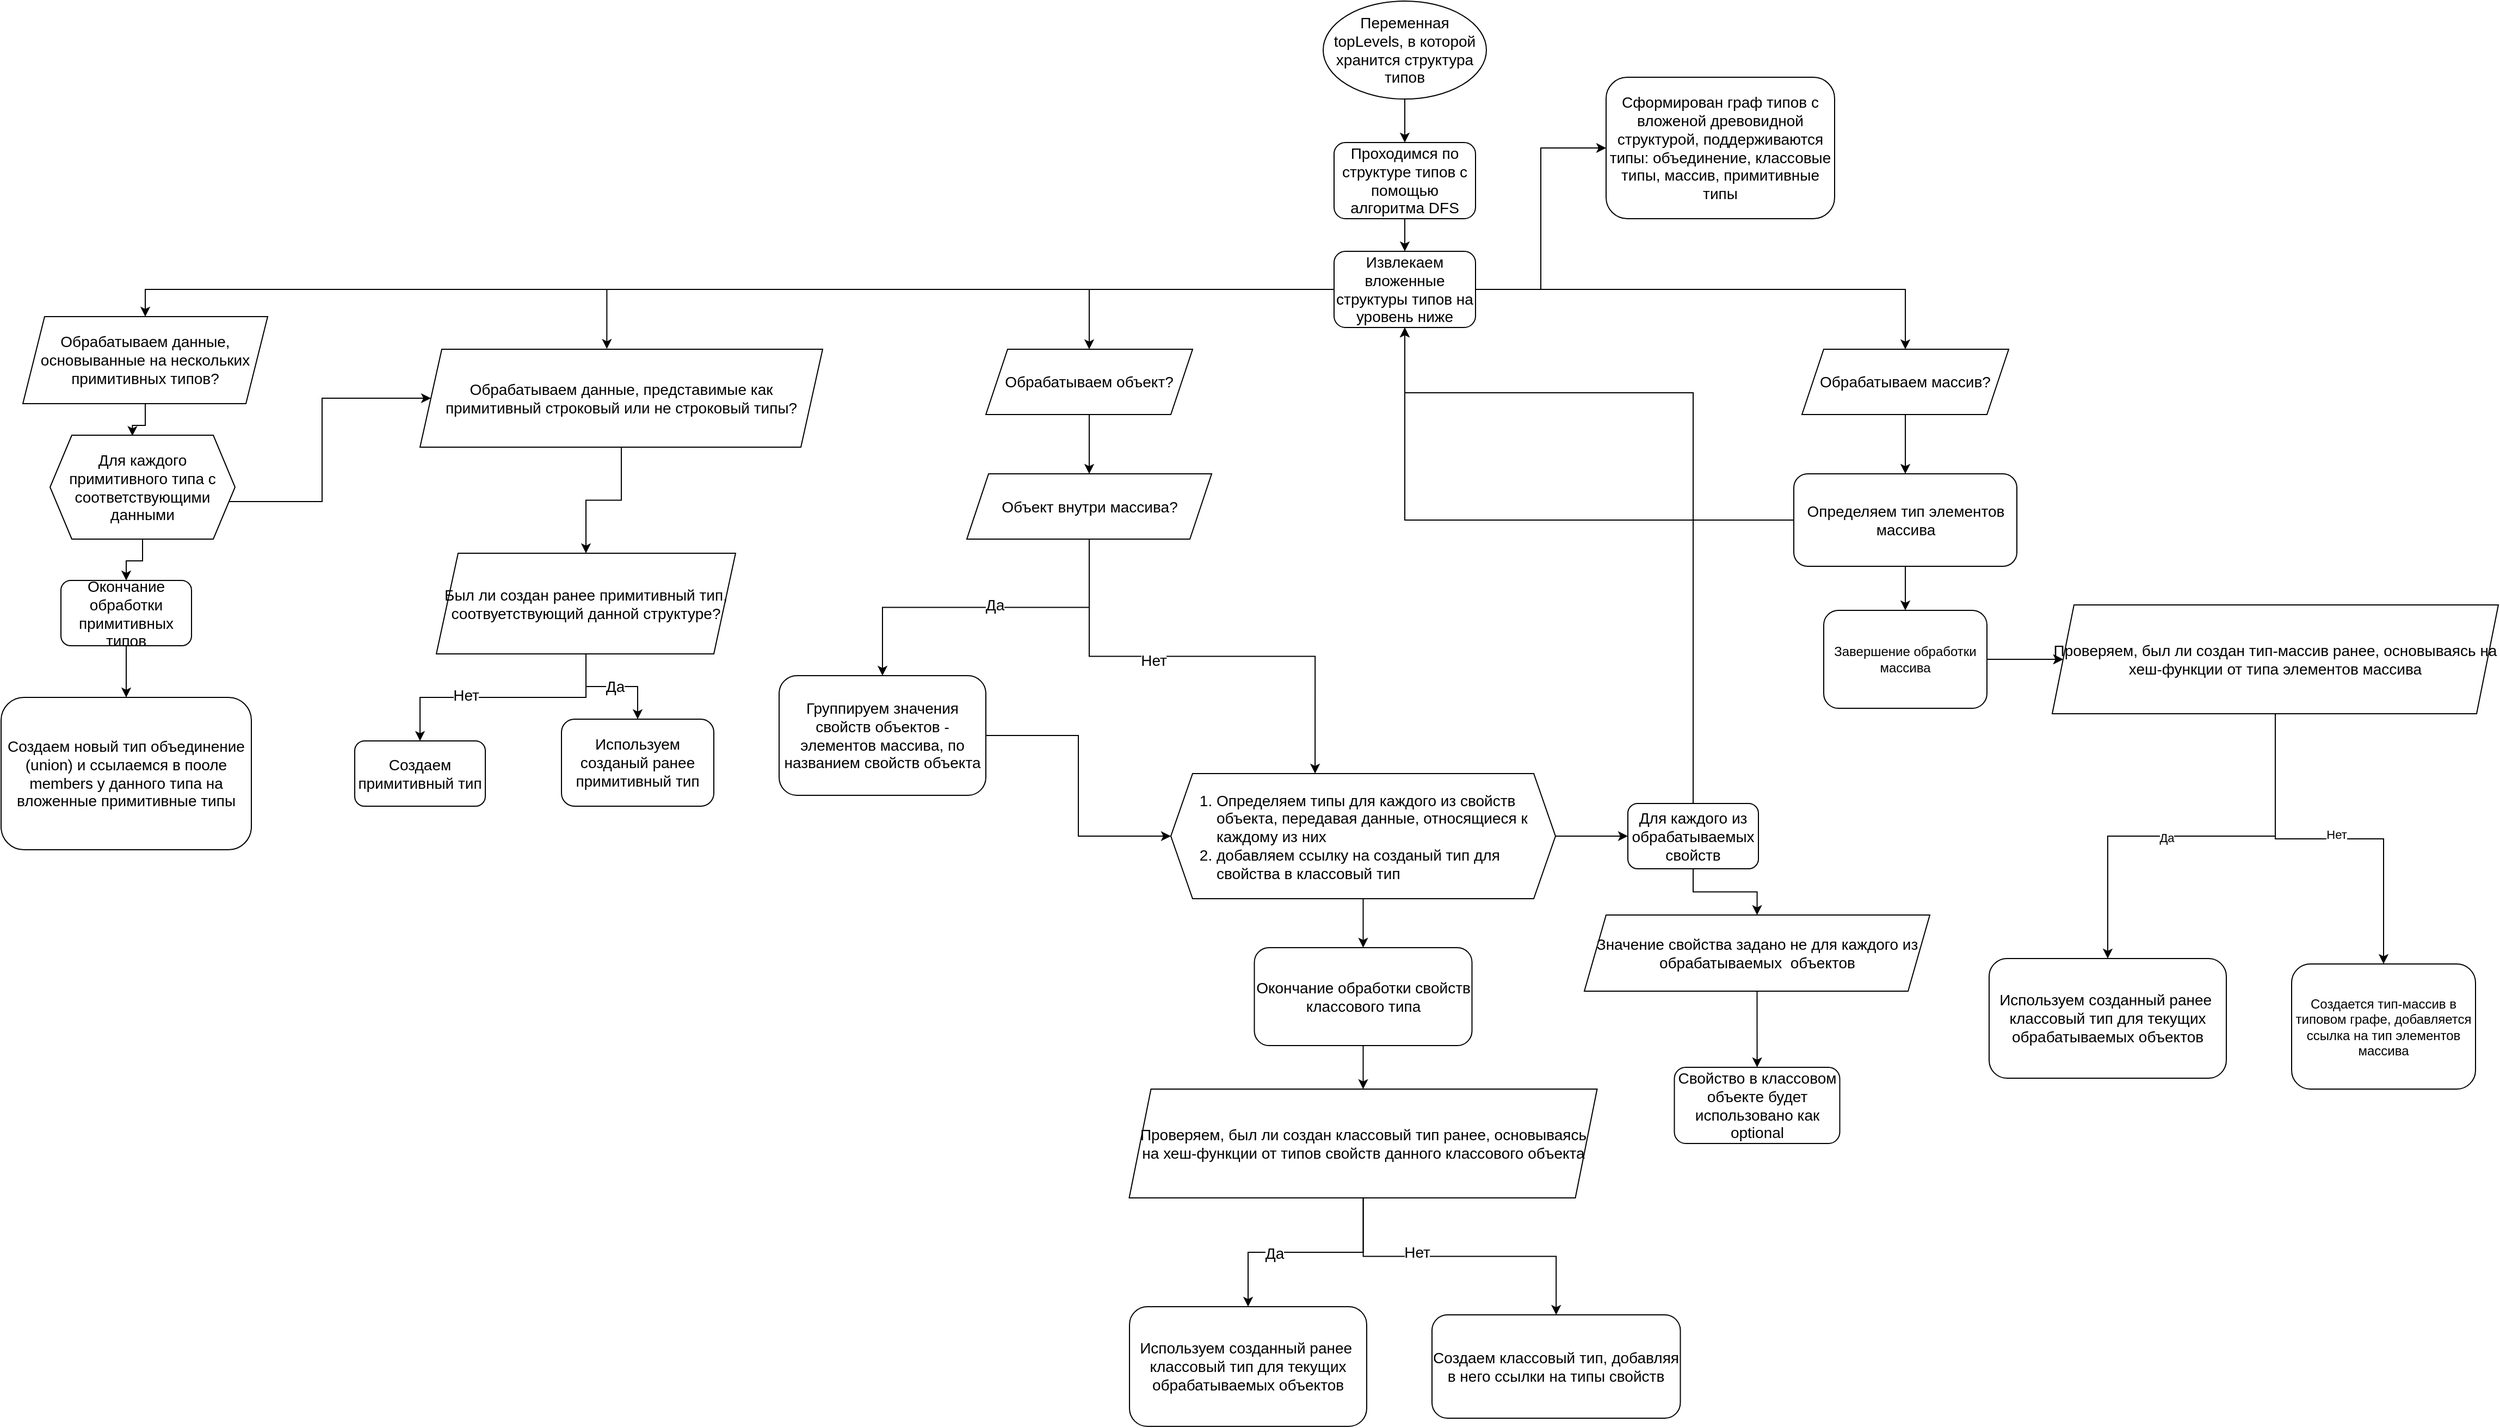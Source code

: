<mxfile version="24.4.2" type="github">
  <diagram name="Page-1" id="1g6iJyspXUJ4lVBro7co">
    <mxGraphModel dx="2263" dy="736" grid="1" gridSize="10" guides="1" tooltips="1" connect="1" arrows="1" fold="1" page="1" pageScale="1" pageWidth="827" pageHeight="1169" math="0" shadow="0">
      <root>
        <mxCell id="0" />
        <mxCell id="1" parent="0" />
        <mxCell id="02Kn7gCLsv_7Pjf7zpuO-2" style="edgeStyle=orthogonalEdgeStyle;rounded=0;orthogonalLoop=1;jettySize=auto;html=1;entryX=0.5;entryY=0;entryDx=0;entryDy=0;fontSize=14;" parent="1" source="02Kn7gCLsv_7Pjf7zpuO-1" target="02Kn7gCLsv_7Pjf7zpuO-3" edge="1">
          <mxGeometry relative="1" as="geometry">
            <mxPoint x="360" y="320" as="targetPoint" />
          </mxGeometry>
        </mxCell>
        <mxCell id="02Kn7gCLsv_7Pjf7zpuO-1" value="Переменная topLevels, в которой хранится структура типов" style="ellipse;whiteSpace=wrap;html=1;fontSize=14;" parent="1" vertex="1">
          <mxGeometry x="520" y="80" width="150" height="90" as="geometry" />
        </mxCell>
        <mxCell id="02Kn7gCLsv_7Pjf7zpuO-21" style="edgeStyle=orthogonalEdgeStyle;rounded=0;orthogonalLoop=1;jettySize=auto;html=1;entryX=0.5;entryY=0;entryDx=0;entryDy=0;fontSize=14;" parent="1" source="02Kn7gCLsv_7Pjf7zpuO-3" target="02Kn7gCLsv_7Pjf7zpuO-4" edge="1">
          <mxGeometry relative="1" as="geometry" />
        </mxCell>
        <mxCell id="02Kn7gCLsv_7Pjf7zpuO-3" value="Проходимся по структуре типов с помощью алгоритма DFS" style="rounded=1;whiteSpace=wrap;html=1;fontSize=14;" parent="1" vertex="1">
          <mxGeometry x="530" y="210" width="130" height="70" as="geometry" />
        </mxCell>
        <mxCell id="02Kn7gCLsv_7Pjf7zpuO-7" style="edgeStyle=orthogonalEdgeStyle;rounded=0;orthogonalLoop=1;jettySize=auto;html=1;fontSize=14;" parent="1" source="02Kn7gCLsv_7Pjf7zpuO-4" target="02Kn7gCLsv_7Pjf7zpuO-12" edge="1">
          <mxGeometry relative="1" as="geometry">
            <mxPoint x="240" y="490" as="targetPoint" />
          </mxGeometry>
        </mxCell>
        <mxCell id="02Kn7gCLsv_7Pjf7zpuO-63" style="edgeStyle=orthogonalEdgeStyle;rounded=0;orthogonalLoop=1;jettySize=auto;html=1;entryX=0.5;entryY=0;entryDx=0;entryDy=0;fontSize=14;" parent="1" source="02Kn7gCLsv_7Pjf7zpuO-4" target="02Kn7gCLsv_7Pjf7zpuO-42" edge="1">
          <mxGeometry relative="1" as="geometry" />
        </mxCell>
        <mxCell id="02Kn7gCLsv_7Pjf7zpuO-85" style="edgeStyle=orthogonalEdgeStyle;rounded=0;orthogonalLoop=1;jettySize=auto;html=1;entryX=0.5;entryY=0;entryDx=0;entryDy=0;fontSize=14;" parent="1" source="02Kn7gCLsv_7Pjf7zpuO-4" target="02Kn7gCLsv_7Pjf7zpuO-19" edge="1">
          <mxGeometry relative="1" as="geometry" />
        </mxCell>
        <mxCell id="ybFJ6NvRLtgS1pNJfpIo-4" style="edgeStyle=orthogonalEdgeStyle;rounded=0;orthogonalLoop=1;jettySize=auto;html=1;entryX=0;entryY=0.5;entryDx=0;entryDy=0;fontSize=14;" parent="1" source="02Kn7gCLsv_7Pjf7zpuO-4" target="ybFJ6NvRLtgS1pNJfpIo-3" edge="1">
          <mxGeometry relative="1" as="geometry" />
        </mxCell>
        <mxCell id="02Kn7gCLsv_7Pjf7zpuO-4" value="Извлекаем вложенные структуры типов на уровень ниже" style="rounded=1;whiteSpace=wrap;html=1;fontSize=14;" parent="1" vertex="1">
          <mxGeometry x="530" y="310" width="130" height="70" as="geometry" />
        </mxCell>
        <mxCell id="02Kn7gCLsv_7Pjf7zpuO-51" style="edgeStyle=orthogonalEdgeStyle;rounded=0;orthogonalLoop=1;jettySize=auto;html=1;entryX=0.5;entryY=0;entryDx=0;entryDy=0;fontSize=14;" parent="1" source="02Kn7gCLsv_7Pjf7zpuO-9" target="02Kn7gCLsv_7Pjf7zpuO-47" edge="1">
          <mxGeometry relative="1" as="geometry" />
        </mxCell>
        <mxCell id="02Kn7gCLsv_7Pjf7zpuO-9" value="Обрабатываем данные, представимые как примитивный строковый или не строковый типы?" style="shape=parallelogram;perimeter=parallelogramPerimeter;whiteSpace=wrap;html=1;fixedSize=1;fontSize=14;" parent="1" vertex="1">
          <mxGeometry x="-310" y="400" width="370" height="90" as="geometry" />
        </mxCell>
        <mxCell id="02Kn7gCLsv_7Pjf7zpuO-13" style="edgeStyle=orthogonalEdgeStyle;rounded=0;orthogonalLoop=1;jettySize=auto;html=1;entryX=0.5;entryY=0;entryDx=0;entryDy=0;fontSize=14;" parent="1" source="02Kn7gCLsv_7Pjf7zpuO-12" target="02Kn7gCLsv_7Pjf7zpuO-18" edge="1">
          <mxGeometry relative="1" as="geometry">
            <mxPoint x="525" y="580" as="targetPoint" />
          </mxGeometry>
        </mxCell>
        <mxCell id="02Kn7gCLsv_7Pjf7zpuO-12" value="Обрабатываем объект?" style="shape=parallelogram;perimeter=parallelogramPerimeter;whiteSpace=wrap;html=1;fixedSize=1;fontSize=14;" parent="1" vertex="1">
          <mxGeometry x="210" y="400" width="190" height="60" as="geometry" />
        </mxCell>
        <mxCell id="02Kn7gCLsv_7Pjf7zpuO-27" style="edgeStyle=orthogonalEdgeStyle;rounded=0;orthogonalLoop=1;jettySize=auto;html=1;fontSize=14;" parent="1" source="02Kn7gCLsv_7Pjf7zpuO-17" target="02Kn7gCLsv_7Pjf7zpuO-26" edge="1">
          <mxGeometry relative="1" as="geometry" />
        </mxCell>
        <mxCell id="02Kn7gCLsv_7Pjf7zpuO-17" value="Группируем значения свойств объектов - элементов массива, по названием свойств объекта" style="rounded=1;whiteSpace=wrap;html=1;fontSize=14;" parent="1" vertex="1">
          <mxGeometry x="20" y="700" width="190" height="110" as="geometry" />
        </mxCell>
        <mxCell id="02Kn7gCLsv_7Pjf7zpuO-20" style="edgeStyle=orthogonalEdgeStyle;rounded=0;orthogonalLoop=1;jettySize=auto;html=1;entryX=0.5;entryY=0;entryDx=0;entryDy=0;fontSize=14;" parent="1" source="02Kn7gCLsv_7Pjf7zpuO-18" target="02Kn7gCLsv_7Pjf7zpuO-17" edge="1">
          <mxGeometry relative="1" as="geometry" />
        </mxCell>
        <mxCell id="02Kn7gCLsv_7Pjf7zpuO-29" value="Да" style="edgeLabel;html=1;align=center;verticalAlign=middle;resizable=0;points=[];fontSize=14;" parent="02Kn7gCLsv_7Pjf7zpuO-20" vertex="1" connectable="0">
          <mxGeometry x="-0.048" y="-3" relative="1" as="geometry">
            <mxPoint as="offset" />
          </mxGeometry>
        </mxCell>
        <mxCell id="02Kn7gCLsv_7Pjf7zpuO-65" style="edgeStyle=orthogonalEdgeStyle;rounded=0;orthogonalLoop=1;jettySize=auto;html=1;entryX=0.375;entryY=0;entryDx=0;entryDy=0;fontSize=14;" parent="1" source="02Kn7gCLsv_7Pjf7zpuO-18" target="02Kn7gCLsv_7Pjf7zpuO-26" edge="1">
          <mxGeometry relative="1" as="geometry" />
        </mxCell>
        <mxCell id="02Kn7gCLsv_7Pjf7zpuO-66" value="Нет" style="edgeLabel;html=1;align=center;verticalAlign=middle;resizable=0;points=[];fontSize=14;" parent="02Kn7gCLsv_7Pjf7zpuO-65" vertex="1" connectable="0">
          <mxGeometry x="-0.22" y="-3" relative="1" as="geometry">
            <mxPoint x="1" as="offset" />
          </mxGeometry>
        </mxCell>
        <mxCell id="02Kn7gCLsv_7Pjf7zpuO-18" value="Объект внутри массива?" style="shape=parallelogram;perimeter=parallelogramPerimeter;whiteSpace=wrap;html=1;fixedSize=1;fontSize=14;" parent="1" vertex="1">
          <mxGeometry x="192.5" y="514.5" width="225" height="60" as="geometry" />
        </mxCell>
        <mxCell id="02Kn7gCLsv_7Pjf7zpuO-87" style="edgeStyle=orthogonalEdgeStyle;rounded=0;orthogonalLoop=1;jettySize=auto;html=1;fontSize=14;" parent="1" source="02Kn7gCLsv_7Pjf7zpuO-19" target="02Kn7gCLsv_7Pjf7zpuO-86" edge="1">
          <mxGeometry relative="1" as="geometry" />
        </mxCell>
        <mxCell id="02Kn7gCLsv_7Pjf7zpuO-19" value="Обрабатываем массив?" style="shape=parallelogram;perimeter=parallelogramPerimeter;whiteSpace=wrap;html=1;fixedSize=1;fontSize=14;" parent="1" vertex="1">
          <mxGeometry x="960" y="400" width="190" height="60" as="geometry" />
        </mxCell>
        <mxCell id="02Kn7gCLsv_7Pjf7zpuO-70" style="edgeStyle=orthogonalEdgeStyle;rounded=0;orthogonalLoop=1;jettySize=auto;html=1;fontSize=14;" parent="1" source="02Kn7gCLsv_7Pjf7zpuO-25" target="02Kn7gCLsv_7Pjf7zpuO-34" edge="1">
          <mxGeometry relative="1" as="geometry" />
        </mxCell>
        <mxCell id="02Kn7gCLsv_7Pjf7zpuO-25" value="Значение свойства задано не для каждого из обрабатываемых&amp;nbsp; объектов" style="shape=parallelogram;perimeter=parallelogramPerimeter;whiteSpace=wrap;html=1;fixedSize=1;fontSize=14;" parent="1" vertex="1">
          <mxGeometry x="760" y="920" width="317.5" height="70" as="geometry" />
        </mxCell>
        <mxCell id="02Kn7gCLsv_7Pjf7zpuO-68" style="edgeStyle=orthogonalEdgeStyle;rounded=0;orthogonalLoop=1;jettySize=auto;html=1;entryX=0.5;entryY=0;entryDx=0;entryDy=0;fontSize=14;" parent="1" source="02Kn7gCLsv_7Pjf7zpuO-26" target="02Kn7gCLsv_7Pjf7zpuO-69" edge="1">
          <mxGeometry relative="1" as="geometry">
            <mxPoint x="556.75" y="970" as="targetPoint" />
          </mxGeometry>
        </mxCell>
        <mxCell id="02Kn7gCLsv_7Pjf7zpuO-82" style="edgeStyle=orthogonalEdgeStyle;rounded=0;orthogonalLoop=1;jettySize=auto;html=1;entryX=0;entryY=0.5;entryDx=0;entryDy=0;fontSize=14;" parent="1" source="02Kn7gCLsv_7Pjf7zpuO-26" target="02Kn7gCLsv_7Pjf7zpuO-81" edge="1">
          <mxGeometry relative="1" as="geometry" />
        </mxCell>
        <mxCell id="02Kn7gCLsv_7Pjf7zpuO-26" value="&lt;ol style=&quot;font-size: 14px;&quot;&gt;&lt;li style=&quot;font-size: 14px;&quot;&gt;Определяем типы для каждого из свойств объекта, передавая данные, относящиеся к каждому из них&amp;nbsp;&lt;/li&gt;&lt;li style=&quot;font-size: 14px;&quot;&gt;добавляем ссылку на созданый тип для свойства в классовый тип&lt;/li&gt;&lt;/ol&gt;" style="shape=hexagon;perimeter=hexagonPerimeter2;whiteSpace=wrap;html=1;fixedSize=1;align=left;fontSize=14;" parent="1" vertex="1">
          <mxGeometry x="380" y="790" width="353.5" height="115" as="geometry" />
        </mxCell>
        <mxCell id="02Kn7gCLsv_7Pjf7zpuO-34" value="Свойство в классовом объекте будет иcпользовано как optional" style="rounded=1;whiteSpace=wrap;html=1;fontSize=14;" parent="1" vertex="1">
          <mxGeometry x="842.75" y="1060" width="152" height="70" as="geometry" />
        </mxCell>
        <mxCell id="02Kn7gCLsv_7Pjf7zpuO-39" style="edgeStyle=orthogonalEdgeStyle;rounded=0;orthogonalLoop=1;jettySize=auto;html=1;entryX=0.464;entryY=-0.004;entryDx=0;entryDy=0;entryPerimeter=0;fontSize=14;" parent="1" source="02Kn7gCLsv_7Pjf7zpuO-4" target="02Kn7gCLsv_7Pjf7zpuO-9" edge="1">
          <mxGeometry relative="1" as="geometry" />
        </mxCell>
        <mxCell id="02Kn7gCLsv_7Pjf7zpuO-42" value="Обрабатываем данные, основыванные на нескольких примитивных типов?" style="shape=parallelogram;perimeter=parallelogramPerimeter;whiteSpace=wrap;html=1;fixedSize=1;fontSize=14;" parent="1" vertex="1">
          <mxGeometry x="-675" y="370" width="225" height="80" as="geometry" />
        </mxCell>
        <mxCell id="02Kn7gCLsv_7Pjf7zpuO-44" value="Создаем новый тип объединение (union) и ссылаемся в пооле members у данного типа на вложенные примитивные типы" style="rounded=1;whiteSpace=wrap;html=1;fontSize=14;" parent="1" vertex="1">
          <mxGeometry x="-695" y="720" width="230" height="140" as="geometry" />
        </mxCell>
        <mxCell id="02Kn7gCLsv_7Pjf7zpuO-48" style="edgeStyle=orthogonalEdgeStyle;rounded=0;orthogonalLoop=1;jettySize=auto;html=1;entryX=0.5;entryY=0;entryDx=0;entryDy=0;fontSize=14;" parent="1" source="02Kn7gCLsv_7Pjf7zpuO-47" target="02Kn7gCLsv_7Pjf7zpuO-49" edge="1">
          <mxGeometry relative="1" as="geometry">
            <mxPoint x="-220" y="750" as="targetPoint" />
          </mxGeometry>
        </mxCell>
        <mxCell id="02Kn7gCLsv_7Pjf7zpuO-52" value="Нет" style="edgeLabel;html=1;align=center;verticalAlign=middle;resizable=0;points=[];fontSize=14;" parent="02Kn7gCLsv_7Pjf7zpuO-48" vertex="1" connectable="0">
          <mxGeometry x="0.296" y="-2" relative="1" as="geometry">
            <mxPoint as="offset" />
          </mxGeometry>
        </mxCell>
        <mxCell id="02Kn7gCLsv_7Pjf7zpuO-53" style="edgeStyle=orthogonalEdgeStyle;rounded=0;orthogonalLoop=1;jettySize=auto;html=1;entryX=0.5;entryY=0;entryDx=0;entryDy=0;fontSize=14;" parent="1" source="02Kn7gCLsv_7Pjf7zpuO-47" target="02Kn7gCLsv_7Pjf7zpuO-50" edge="1">
          <mxGeometry relative="1" as="geometry" />
        </mxCell>
        <mxCell id="02Kn7gCLsv_7Pjf7zpuO-54" value="Да" style="edgeLabel;html=1;align=center;verticalAlign=middle;resizable=0;points=[];fontSize=14;" parent="02Kn7gCLsv_7Pjf7zpuO-53" vertex="1" connectable="0">
          <mxGeometry x="0.048" relative="1" as="geometry">
            <mxPoint as="offset" />
          </mxGeometry>
        </mxCell>
        <mxCell id="02Kn7gCLsv_7Pjf7zpuO-47" value="Был ли создан ранее примитивный тип, соотвуетствующий данной структуре?" style="shape=parallelogram;perimeter=parallelogramPerimeter;whiteSpace=wrap;html=1;fixedSize=1;fontSize=14;" parent="1" vertex="1">
          <mxGeometry x="-295" y="587.5" width="275" height="92.5" as="geometry" />
        </mxCell>
        <mxCell id="02Kn7gCLsv_7Pjf7zpuO-49" value="Создаем примитивный тип" style="rounded=1;whiteSpace=wrap;html=1;fontSize=14;" parent="1" vertex="1">
          <mxGeometry x="-370" y="760" width="120" height="60" as="geometry" />
        </mxCell>
        <mxCell id="02Kn7gCLsv_7Pjf7zpuO-50" value="Используем созданый ранее примитивный тип" style="rounded=1;whiteSpace=wrap;html=1;fontSize=14;" parent="1" vertex="1">
          <mxGeometry x="-180" y="740" width="140" height="80" as="geometry" />
        </mxCell>
        <mxCell id="02Kn7gCLsv_7Pjf7zpuO-57" style="edgeStyle=orthogonalEdgeStyle;rounded=0;orthogonalLoop=1;jettySize=auto;html=1;entryX=0;entryY=0.5;entryDx=0;entryDy=0;fontSize=14;" parent="1" source="02Kn7gCLsv_7Pjf7zpuO-56" target="02Kn7gCLsv_7Pjf7zpuO-9" edge="1">
          <mxGeometry relative="1" as="geometry">
            <Array as="points">
              <mxPoint x="-400" y="540" />
              <mxPoint x="-400" y="445" />
            </Array>
          </mxGeometry>
        </mxCell>
        <mxCell id="02Kn7gCLsv_7Pjf7zpuO-58" value="" style="edgeStyle=orthogonalEdgeStyle;rounded=0;orthogonalLoop=1;jettySize=auto;html=1;entryX=0.445;entryY=0.007;entryDx=0;entryDy=0;entryPerimeter=0;fontSize=14;" parent="1" source="02Kn7gCLsv_7Pjf7zpuO-42" target="02Kn7gCLsv_7Pjf7zpuO-56" edge="1">
          <mxGeometry relative="1" as="geometry">
            <mxPoint x="-645" y="430" as="sourcePoint" />
            <mxPoint x="-597" y="660" as="targetPoint" />
          </mxGeometry>
        </mxCell>
        <mxCell id="02Kn7gCLsv_7Pjf7zpuO-59" style="edgeStyle=orthogonalEdgeStyle;rounded=0;orthogonalLoop=1;jettySize=auto;html=1;entryX=0.5;entryY=0;entryDx=0;entryDy=0;fontSize=14;" parent="1" source="02Kn7gCLsv_7Pjf7zpuO-60" target="02Kn7gCLsv_7Pjf7zpuO-44" edge="1">
          <mxGeometry relative="1" as="geometry" />
        </mxCell>
        <mxCell id="02Kn7gCLsv_7Pjf7zpuO-56" value="Для каждого примитивного типа с соответствующими данными" style="shape=hexagon;perimeter=hexagonPerimeter2;whiteSpace=wrap;html=1;fixedSize=1;fontSize=14;" parent="1" vertex="1">
          <mxGeometry x="-650" y="479" width="170" height="95.5" as="geometry" />
        </mxCell>
        <mxCell id="02Kn7gCLsv_7Pjf7zpuO-61" value="" style="edgeStyle=orthogonalEdgeStyle;rounded=0;orthogonalLoop=1;jettySize=auto;html=1;entryX=0.5;entryY=0;entryDx=0;entryDy=0;fontSize=14;" parent="1" source="02Kn7gCLsv_7Pjf7zpuO-56" target="02Kn7gCLsv_7Pjf7zpuO-60" edge="1">
          <mxGeometry relative="1" as="geometry">
            <mxPoint x="-580" y="585" as="sourcePoint" />
            <mxPoint x="-580" y="710" as="targetPoint" />
          </mxGeometry>
        </mxCell>
        <mxCell id="02Kn7gCLsv_7Pjf7zpuO-60" value="Окончание обработки примитивных типов" style="rounded=1;whiteSpace=wrap;html=1;fontSize=14;" parent="1" vertex="1">
          <mxGeometry x="-640" y="612.5" width="120" height="60" as="geometry" />
        </mxCell>
        <mxCell id="02Kn7gCLsv_7Pjf7zpuO-71" style="edgeStyle=orthogonalEdgeStyle;rounded=0;orthogonalLoop=1;jettySize=auto;html=1;entryX=0.5;entryY=0;entryDx=0;entryDy=0;fontSize=14;" parent="1" source="02Kn7gCLsv_7Pjf7zpuO-69" target="02Kn7gCLsv_7Pjf7zpuO-73" edge="1">
          <mxGeometry relative="1" as="geometry">
            <mxPoint x="556.75" y="1080" as="targetPoint" />
          </mxGeometry>
        </mxCell>
        <mxCell id="02Kn7gCLsv_7Pjf7zpuO-69" value="Окончание обработки свойств классового типа" style="rounded=1;whiteSpace=wrap;html=1;fontSize=14;" parent="1" vertex="1">
          <mxGeometry x="456.75" y="950" width="200" height="90" as="geometry" />
        </mxCell>
        <mxCell id="02Kn7gCLsv_7Pjf7zpuO-77" style="edgeStyle=orthogonalEdgeStyle;rounded=0;orthogonalLoop=1;jettySize=auto;html=1;fontSize=14;" parent="1" source="02Kn7gCLsv_7Pjf7zpuO-73" target="02Kn7gCLsv_7Pjf7zpuO-75" edge="1">
          <mxGeometry relative="1" as="geometry" />
        </mxCell>
        <mxCell id="02Kn7gCLsv_7Pjf7zpuO-78" value="Да" style="edgeLabel;html=1;align=center;verticalAlign=middle;resizable=0;points=[];fontSize=14;" parent="02Kn7gCLsv_7Pjf7zpuO-77" vertex="1" connectable="0">
          <mxGeometry x="0.288" y="1" relative="1" as="geometry">
            <mxPoint as="offset" />
          </mxGeometry>
        </mxCell>
        <mxCell id="02Kn7gCLsv_7Pjf7zpuO-79" style="edgeStyle=orthogonalEdgeStyle;rounded=0;orthogonalLoop=1;jettySize=auto;html=1;entryX=0.5;entryY=0;entryDx=0;entryDy=0;fontSize=14;" parent="1" source="02Kn7gCLsv_7Pjf7zpuO-73" target="02Kn7gCLsv_7Pjf7zpuO-76" edge="1">
          <mxGeometry relative="1" as="geometry" />
        </mxCell>
        <mxCell id="02Kn7gCLsv_7Pjf7zpuO-80" value="Нет" style="edgeLabel;html=1;align=center;verticalAlign=middle;resizable=0;points=[];fontSize=14;" parent="02Kn7gCLsv_7Pjf7zpuO-79" vertex="1" connectable="0">
          <mxGeometry x="-0.281" y="4" relative="1" as="geometry">
            <mxPoint as="offset" />
          </mxGeometry>
        </mxCell>
        <mxCell id="02Kn7gCLsv_7Pjf7zpuO-73" value="Проверяем, был ли создан классовый тип ранее, основываясь на хеш-функции от типов свойств данного классового объекта" style="shape=parallelogram;perimeter=parallelogramPerimeter;whiteSpace=wrap;html=1;fixedSize=1;fontSize=14;" parent="1" vertex="1">
          <mxGeometry x="341.75" y="1080" width="430" height="100" as="geometry" />
        </mxCell>
        <mxCell id="02Kn7gCLsv_7Pjf7zpuO-75" value="Используем созданный ранее&amp;nbsp; классовый тип для текущих обрабатываемых объектов" style="rounded=1;whiteSpace=wrap;html=1;fontSize=14;" parent="1" vertex="1">
          <mxGeometry x="342" y="1280" width="218" height="110" as="geometry" />
        </mxCell>
        <mxCell id="02Kn7gCLsv_7Pjf7zpuO-76" value="Создаем классовый тип, добавляя в него ссылки на типы свойств" style="rounded=1;whiteSpace=wrap;html=1;fontSize=14;" parent="1" vertex="1">
          <mxGeometry x="620" y="1287.5" width="228.25" height="95" as="geometry" />
        </mxCell>
        <mxCell id="02Kn7gCLsv_7Pjf7zpuO-84" style="edgeStyle=orthogonalEdgeStyle;rounded=0;orthogonalLoop=1;jettySize=auto;html=1;entryX=0.5;entryY=0;entryDx=0;entryDy=0;fontSize=14;" parent="1" source="02Kn7gCLsv_7Pjf7zpuO-81" target="02Kn7gCLsv_7Pjf7zpuO-25" edge="1">
          <mxGeometry relative="1" as="geometry" />
        </mxCell>
        <mxCell id="ybFJ6NvRLtgS1pNJfpIo-1" style="edgeStyle=orthogonalEdgeStyle;rounded=0;orthogonalLoop=1;jettySize=auto;html=1;entryX=0.5;entryY=1;entryDx=0;entryDy=0;fontSize=14;" parent="1" source="02Kn7gCLsv_7Pjf7zpuO-81" target="02Kn7gCLsv_7Pjf7zpuO-4" edge="1">
          <mxGeometry relative="1" as="geometry">
            <Array as="points">
              <mxPoint x="860" y="440" />
              <mxPoint x="595" y="440" />
            </Array>
          </mxGeometry>
        </mxCell>
        <mxCell id="02Kn7gCLsv_7Pjf7zpuO-81" value="Для каждого из обрабатываемых свойств" style="rounded=1;whiteSpace=wrap;html=1;fontSize=14;" parent="1" vertex="1">
          <mxGeometry x="800" y="817.5" width="120" height="60" as="geometry" />
        </mxCell>
        <mxCell id="ybFJ6NvRLtgS1pNJfpIo-2" style="edgeStyle=orthogonalEdgeStyle;rounded=0;orthogonalLoop=1;jettySize=auto;html=1;entryX=0.5;entryY=1;entryDx=0;entryDy=0;fontSize=14;" parent="1" source="02Kn7gCLsv_7Pjf7zpuO-86" target="02Kn7gCLsv_7Pjf7zpuO-4" edge="1">
          <mxGeometry relative="1" as="geometry" />
        </mxCell>
        <mxCell id="7kiGGMUhW2Vi5Jfto_A3-1" style="edgeStyle=orthogonalEdgeStyle;rounded=0;orthogonalLoop=1;jettySize=auto;html=1;" edge="1" parent="1" source="02Kn7gCLsv_7Pjf7zpuO-86" target="7kiGGMUhW2Vi5Jfto_A3-2">
          <mxGeometry relative="1" as="geometry">
            <mxPoint x="1055" y="670" as="targetPoint" />
          </mxGeometry>
        </mxCell>
        <mxCell id="02Kn7gCLsv_7Pjf7zpuO-86" value="Определяем тип элементов массива" style="rounded=1;whiteSpace=wrap;html=1;fontSize=14;" parent="1" vertex="1">
          <mxGeometry x="952.5" y="514.5" width="205" height="85" as="geometry" />
        </mxCell>
        <mxCell id="ybFJ6NvRLtgS1pNJfpIo-3" value="Сформирован граф типов с вложеной древовидной структурой, поддерживаются типы: объединение, классовые типы, массив, примитивные типы" style="rounded=1;whiteSpace=wrap;html=1;fontSize=14;" parent="1" vertex="1">
          <mxGeometry x="780" y="150" width="210" height="130" as="geometry" />
        </mxCell>
        <mxCell id="7kiGGMUhW2Vi5Jfto_A3-4" style="edgeStyle=orthogonalEdgeStyle;rounded=0;orthogonalLoop=1;jettySize=auto;html=1;" edge="1" parent="1" source="7kiGGMUhW2Vi5Jfto_A3-5" target="7kiGGMUhW2Vi5Jfto_A3-3">
          <mxGeometry relative="1" as="geometry" />
        </mxCell>
        <mxCell id="7kiGGMUhW2Vi5Jfto_A3-13" value="Нет" style="edgeLabel;html=1;align=center;verticalAlign=middle;resizable=0;points=[];" vertex="1" connectable="0" parent="7kiGGMUhW2Vi5Jfto_A3-4">
          <mxGeometry x="0.034" y="4" relative="1" as="geometry">
            <mxPoint as="offset" />
          </mxGeometry>
        </mxCell>
        <mxCell id="7kiGGMUhW2Vi5Jfto_A3-2" value="Завершение обработки массива" style="rounded=1;whiteSpace=wrap;html=1;" vertex="1" parent="1">
          <mxGeometry x="980" y="640" width="150" height="90" as="geometry" />
        </mxCell>
        <mxCell id="7kiGGMUhW2Vi5Jfto_A3-3" value="Создается тип-массив в типовом графе, добавляется ссылка на тип элементов массива" style="rounded=1;whiteSpace=wrap;html=1;" vertex="1" parent="1">
          <mxGeometry x="1410" y="965" width="169" height="115" as="geometry" />
        </mxCell>
        <mxCell id="7kiGGMUhW2Vi5Jfto_A3-6" value="" style="edgeStyle=orthogonalEdgeStyle;rounded=0;orthogonalLoop=1;jettySize=auto;html=1;" edge="1" parent="1" source="7kiGGMUhW2Vi5Jfto_A3-2" target="7kiGGMUhW2Vi5Jfto_A3-5">
          <mxGeometry relative="1" as="geometry">
            <mxPoint x="1130" y="685" as="sourcePoint" />
            <mxPoint x="1455" y="980" as="targetPoint" />
          </mxGeometry>
        </mxCell>
        <mxCell id="7kiGGMUhW2Vi5Jfto_A3-8" style="edgeStyle=orthogonalEdgeStyle;rounded=0;orthogonalLoop=1;jettySize=auto;html=1;entryX=0.5;entryY=0;entryDx=0;entryDy=0;" edge="1" parent="1" source="7kiGGMUhW2Vi5Jfto_A3-5" target="7kiGGMUhW2Vi5Jfto_A3-7">
          <mxGeometry relative="1" as="geometry" />
        </mxCell>
        <mxCell id="7kiGGMUhW2Vi5Jfto_A3-9" value="Да" style="edgeLabel;html=1;align=center;verticalAlign=middle;resizable=0;points=[];" vertex="1" connectable="0" parent="7kiGGMUhW2Vi5Jfto_A3-8">
          <mxGeometry x="0.124" y="1" relative="1" as="geometry">
            <mxPoint as="offset" />
          </mxGeometry>
        </mxCell>
        <mxCell id="7kiGGMUhW2Vi5Jfto_A3-7" value="Используем созданный ранее&amp;nbsp; классовый тип для текущих обрабатываемых объектов" style="rounded=1;whiteSpace=wrap;html=1;fontSize=14;" vertex="1" parent="1">
          <mxGeometry x="1132" y="960" width="218" height="110" as="geometry" />
        </mxCell>
        <mxCell id="7kiGGMUhW2Vi5Jfto_A3-11" value="" style="edgeStyle=orthogonalEdgeStyle;rounded=0;orthogonalLoop=1;jettySize=auto;html=1;" edge="1" parent="1" source="7kiGGMUhW2Vi5Jfto_A3-2" target="7kiGGMUhW2Vi5Jfto_A3-5">
          <mxGeometry relative="1" as="geometry">
            <mxPoint x="1130" y="685" as="sourcePoint" />
            <mxPoint x="1495" y="965" as="targetPoint" />
          </mxGeometry>
        </mxCell>
        <mxCell id="7kiGGMUhW2Vi5Jfto_A3-5" value="Проверяем, был ли создан тип-массив ранее, основываясь на хеш-функции от типа элементов массива" style="shape=parallelogram;perimeter=parallelogramPerimeter;whiteSpace=wrap;html=1;fixedSize=1;fontSize=14;" vertex="1" parent="1">
          <mxGeometry x="1190" y="635" width="410" height="100" as="geometry" />
        </mxCell>
      </root>
    </mxGraphModel>
  </diagram>
</mxfile>
